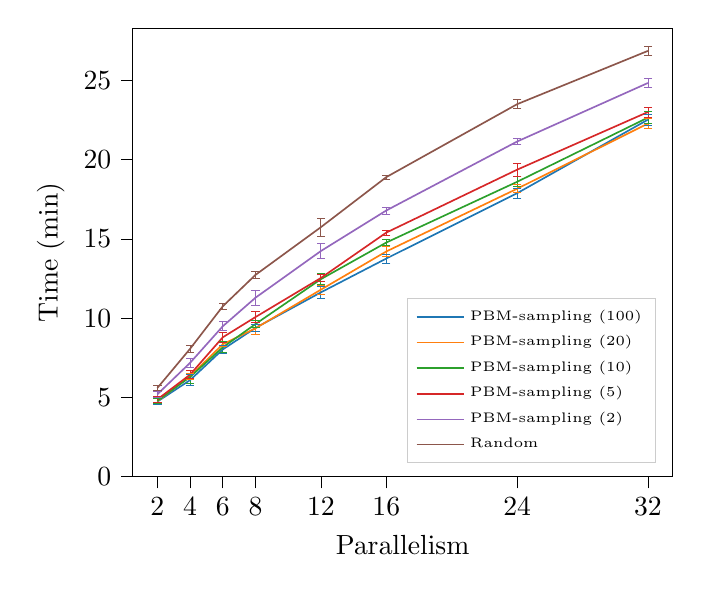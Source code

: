 % This file was created with tikzplotlib v0.10.1.
\begin{tikzpicture}

\definecolor{crimson2143940}{RGB}{214,39,40}
\definecolor{darkgray176}{RGB}{176,176,176}
\definecolor{darkorange25512714}{RGB}{255,127,14}
\definecolor{forestgreen4416044}{RGB}{44,160,44}
\definecolor{lightgray204}{RGB}{204,204,204}
\definecolor{mediumpurple148103189}{RGB}{148,103,189}
\definecolor{sienna1408675}{RGB}{140,86,75}
\definecolor{steelblue31119180}{RGB}{31,119,180}

\begin{axis}[
legend cell align={left},
legend style={
  font=\tiny,
  fill opacity=0.8,
  draw opacity=1,
  text opacity=1,
  at={(0.97,0.03)},
  anchor=south east,
  draw=lightgray204
},
tick align=outside,
tick pos=left,
%title={Time vs parallelism - Sequential Scans - Impact of Sample Size},
x grid style={darkgray176},
xlabel={Parallelism},
xtick=data,
xmin=0.5, xmax=33.5,
xtick style={color=black},
y grid style={darkgray176},
ylabel={Time (min)},
ymin=0, ymax=28.303,
ytick style={color=black}
]
\path [draw=steelblue31119180, line width=0.3px]
(axis cs:2,4.548)
--(axis cs:2,4.912);

\path [draw=steelblue31119180, line width=0.3px]
(axis cs:4,5.753)
--(axis cs:4,6.421);

\path [draw=steelblue31119180, line width=0.3px]
(axis cs:6,7.762)
--(axis cs:6,8.284);

\path [draw=steelblue31119180, line width=0.3px]
(axis cs:8,9.175)
--(axis cs:8,9.592);

\path [draw=steelblue31119180, line width=0.3px]
(axis cs:12,11.238)
--(axis cs:12,12.016);

\path [draw=steelblue31119180, line width=0.3px]
(axis cs:16,13.481)
--(axis cs:16,14.046);

\path [draw=steelblue31119180, line width=0.3px]
(axis cs:24,17.579)
--(axis cs:24,18.194);

\path [draw=steelblue31119180, line width=0.3px]
(axis cs:32,22.184)
--(axis cs:32,22.876);

\addplot [line width=0.3px, steelblue31119180, mark=-, mark size=1.5, mark options={solid}, only marks, forget plot]
table {%
2 4.548
4 5.753
6 7.762
8 9.175
12 11.238
16 13.481
24 17.579
32 22.184
};
\addplot [line width=0.3px, steelblue31119180, mark=-, mark size=1.5, mark options={solid}, only marks, forget plot]
table {%
2 4.912
4 6.421
6 8.284
8 9.592
12 12.016
16 14.046
24 18.194
32 22.876
};
\path [draw=darkorange25512714, line width=0.3px]
(axis cs:2,4.588)
--(axis cs:2,4.925);

\path [draw=darkorange25512714, line width=0.3px]
(axis cs:4,6.13)
--(axis cs:4,6.53);

\path [draw=darkorange25512714, line width=0.3px]
(axis cs:6,8.201)
--(axis cs:6,8.499);

\path [draw=darkorange25512714, line width=0.3px]
(axis cs:8,8.963)
--(axis cs:8,9.757);

\path [draw=darkorange25512714, line width=0.3px]
(axis cs:12,11.514)
--(axis cs:12,12.08);

\path [draw=darkorange25512714, line width=0.3px]
(axis cs:16,13.909)
--(axis cs:16,14.511);

\path [draw=darkorange25512714, line width=0.3px]
(axis cs:24,17.912)
--(axis cs:24,18.428);

\path [draw=darkorange25512714, line width=0.3px]
(axis cs:32,21.978)
--(axis cs:32,22.588);

\addplot [line width=0.3px, darkorange25512714, mark=-, mark size=1.5, mark options={solid}, only marks, forget plot]
table {%
2 4.588
4 6.13
6 8.201
8 8.963
12 11.514
16 13.909
24 17.912
32 21.978
};
\addplot [line width=0.3px, darkorange25512714, mark=-, mark size=1.5, mark options={solid}, only marks, forget plot]
table {%
2 4.925
4 6.53
6 8.499
8 9.757
12 12.08
16 14.511
24 18.428
32 22.588
};
\path [draw=forestgreen4416044, line width=0.3px]
(axis cs:2,4.621)
--(axis cs:2,4.946);

\path [draw=forestgreen4416044, line width=0.3px]
(axis cs:4,5.905)
--(axis cs:4,6.669);

\path [draw=forestgreen4416044, line width=0.3px]
(axis cs:6,7.807)
--(axis cs:6,8.506);

\path [draw=forestgreen4416044, line width=0.3px]
(axis cs:8,9.408)
--(axis cs:8,9.845);

\path [draw=forestgreen4416044, line width=0.3px]
(axis cs:12,12.103)
--(axis cs:12,12.817);

\path [draw=forestgreen4416044, line width=0.3px]
(axis cs:16,14.562)
--(axis cs:16,14.984);

\path [draw=forestgreen4416044, line width=0.3px]
(axis cs:24,18.286)
--(axis cs:24,18.927);

\path [draw=forestgreen4416044, line width=0.3px]
(axis cs:32,22.271)
--(axis cs:32,23.049);

\addplot [line width=0.3px, forestgreen4416044, mark=-, mark size=1.5, mark options={solid}, only marks, forget plot]
table {%
2 4.621
4 5.905
6 7.807
8 9.408
12 12.103
16 14.562
24 18.286
32 22.271
};
\addplot [line width=0.3px, forestgreen4416044, mark=-, mark size=1.5, mark options={solid}, only marks, forget plot]
table {%
2 4.946
4 6.669
6 8.506
8 9.845
12 12.817
16 14.984
24 18.927
32 23.049
};
\path [draw=crimson2143940, line width=0.3px]
(axis cs:2,4.699)
--(axis cs:2,5.041);

\path [draw=crimson2143940, line width=0.3px]
(axis cs:4,6.171)
--(axis cs:4,6.695);

\path [draw=crimson2143940, line width=0.3px]
(axis cs:6,8.461)
--(axis cs:6,9.119);

\path [draw=crimson2143940, line width=0.3px]
(axis cs:8,9.726)
--(axis cs:8,10.407);

\path [draw=crimson2143940, line width=0.3px]
(axis cs:12,12.326)
--(axis cs:12,12.748);

\path [draw=crimson2143940, line width=0.3px]
(axis cs:16,15.233)
--(axis cs:16,15.567);

\path [draw=crimson2143940, line width=0.3px]
(axis cs:24,18.947)
--(axis cs:24,19.799);

\path [draw=crimson2143940, line width=0.3px]
(axis cs:32,22.694)
--(axis cs:32,23.332);

\addplot [line width=0.3px, crimson2143940, mark=-, mark size=1.5, mark options={solid}, only marks, forget plot]
table {%
2 4.699
4 6.171
6 8.461
8 9.726
12 12.326
16 15.233
24 18.947
32 22.694
};
\addplot [line width=0.3px, crimson2143940, mark=-, mark size=1.5, mark options={solid}, only marks, forget plot]
table {%
2 5.041
4 6.695
6 9.119
8 10.407
12 12.748
16 15.567
24 19.799
32 23.332
};
\path [draw=mediumpurple148103189, line width=0.3px]
(axis cs:2,4.996)
--(axis cs:2,5.391);

\path [draw=mediumpurple148103189, line width=0.3px]
(axis cs:4,6.905)
--(axis cs:4,7.448);

\path [draw=mediumpurple148103189, line width=0.3px]
(axis cs:6,9.212)
--(axis cs:6,9.762);

\path [draw=mediumpurple148103189, line width=0.3px]
(axis cs:8,10.829)
--(axis cs:8,11.751);

\path [draw=mediumpurple148103189, line width=0.3px]
(axis cs:12,13.75)
--(axis cs:12,14.724);

\path [draw=mediumpurple148103189, line width=0.3px]
(axis cs:16,16.579)
--(axis cs:16,17.015);

\path [draw=mediumpurple148103189, line width=0.3px]
(axis cs:24,20.965)
--(axis cs:24,21.335);

\path [draw=mediumpurple148103189, line width=0.3px]
(axis cs:32,24.536)
--(axis cs:32,25.158);

\addplot [line width=0.3px, mediumpurple148103189, mark=-, mark size=1.5, mark options={solid}, only marks, forget plot]
table {%
2 4.996
4 6.905
6 9.212
8 10.829
12 13.75
16 16.579
24 20.965
32 24.536
};
\addplot [line width=0.3px, mediumpurple148103189, mark=-, mark size=1.5, mark options={solid}, only marks, forget plot]
table {%
2 5.391
4 7.448
6 9.762
8 11.751
12 14.724
16 17.015
24 21.335
32 25.158
};
\path [draw=sienna1408675, line width=0.3px]
(axis cs:2,5.426)
--(axis cs:2,5.755);

\path [draw=sienna1408675, line width=0.3px]
(axis cs:4,7.83)
--(axis cs:4,8.297);

\path [draw=sienna1408675, line width=0.3px]
(axis cs:6,10.542)
--(axis cs:6,10.951);

\path [draw=sienna1408675, line width=0.3px]
(axis cs:8,12.524)
--(axis cs:8,12.936);

\path [draw=sienna1408675, line width=0.3px]
(axis cs:12,15.174)
--(axis cs:12,16.313);

\path [draw=sienna1408675, line width=0.3px]
(axis cs:16,18.777)
--(axis cs:16,19.03);

\path [draw=sienna1408675, line width=0.3px]
(axis cs:24,23.235)
--(axis cs:24,23.778);

\path [draw=sienna1408675, line width=0.3px]
(axis cs:32,26.575)
--(axis cs:32,27.171);

\addplot [line width=0.3px, sienna1408675, mark=-, mark size=1.5, mark options={solid}, only marks, forget plot]
table {%
2 5.426
4 7.83
6 10.542
8 12.524
12 15.174
16 18.777
24 23.235
32 26.575
};
\addplot [line width=0.3px, sienna1408675, mark=-, mark size=1.5, mark options={solid}, only marks, forget plot]
table {%
2 5.755
4 8.297
6 10.951
8 12.936
12 16.313
16 19.03
24 23.778
32 27.171
};
\addplot [semithick, steelblue31119180]
table {%
2 4.73
4 6.087
6 8.023
8 9.383
12 11.627
16 13.763
24 17.887
32 22.53
};
\addlegendentry{PBM-sampling (100)}
\addplot [semithick, darkorange25512714]
table {%
2 4.757
4 6.33
6 8.35
8 9.36
12 11.797
16 14.21
24 18.17
32 22.283
};
\addlegendentry{PBM-sampling (20)}
\addplot [semithick, forestgreen4416044]
table {%
2 4.783
4 6.287
6 8.157
8 9.627
12 12.46
16 14.773
24 18.607
32 22.66
};
\addlegendentry{PBM-sampling (10)}
\addplot [semithick, crimson2143940]
table {%
2 4.87
4 6.433
6 8.79
8 10.067
12 12.537
16 15.4
24 19.373
32 23.013
};
\addlegendentry{PBM-sampling (5)}
\addplot [semithick, mediumpurple148103189]
table {%
2 5.193
4 7.177
6 9.487
8 11.29
12 14.237
16 16.797
24 21.15
32 24.847
};
\addlegendentry{PBM-sampling (2)}
\addplot [semithick, sienna1408675]
table {%
2 5.59
4 8.063
6 10.747
8 12.73
12 15.743
16 18.903
24 23.507
32 26.873
};
\addlegendentry{Random}
\end{axis}

\end{tikzpicture}
